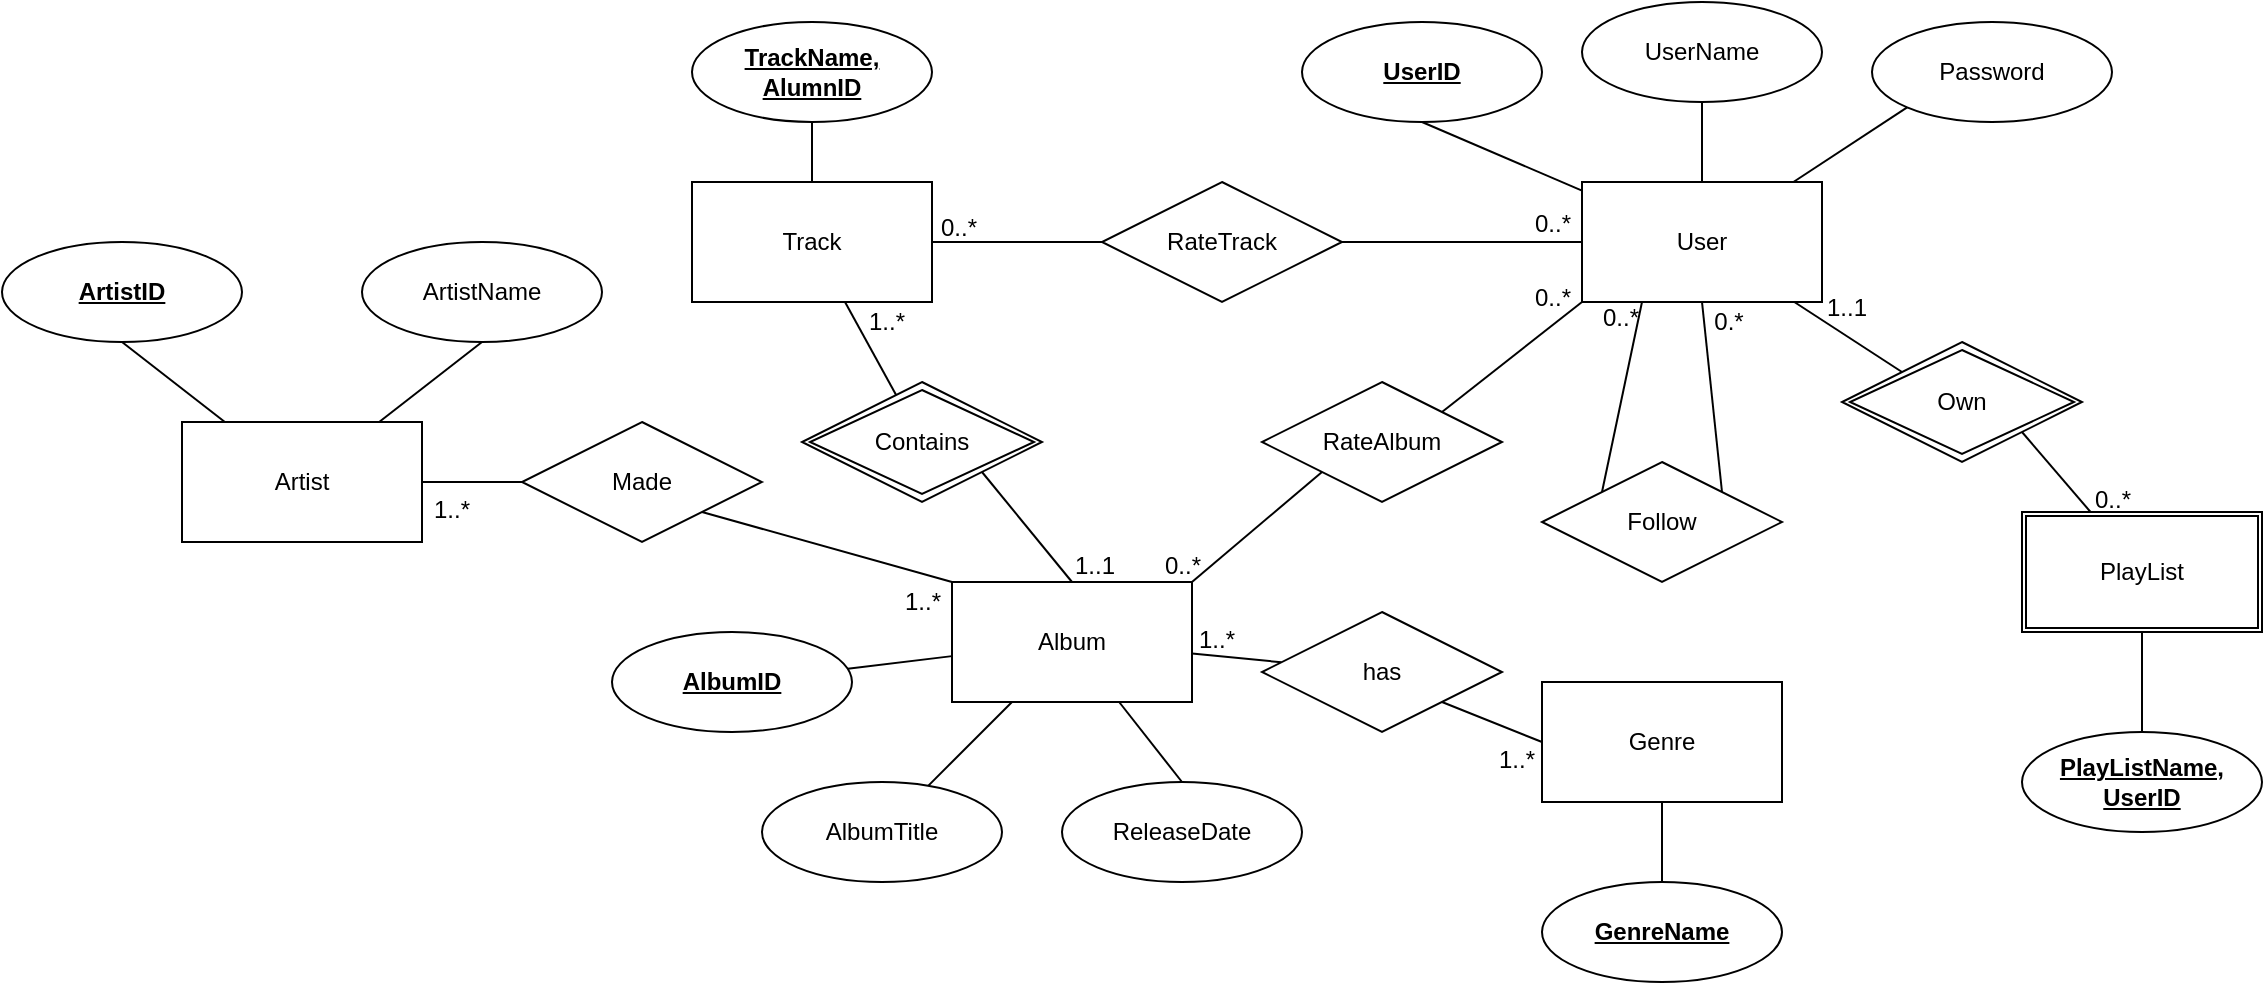 <mxfile version="21.6.5" type="device">
  <diagram id="R2lEEEUBdFMjLlhIrx00" name="Page-1">
    <mxGraphModel dx="1868" dy="554" grid="1" gridSize="10" guides="1" tooltips="1" connect="1" arrows="1" fold="1" page="1" pageScale="1" pageWidth="850" pageHeight="1100" math="0" shadow="0" extFonts="Permanent Marker^https://fonts.googleapis.com/css?family=Permanent+Marker">
      <root>
        <mxCell id="0" />
        <mxCell id="1" parent="0" />
        <mxCell id="_1_03TyXAIXI8CmlSwA5-1" value="User" style="whiteSpace=wrap;html=1;" vertex="1" parent="1">
          <mxGeometry x="60" y="240" width="120" height="60" as="geometry" />
        </mxCell>
        <mxCell id="_1_03TyXAIXI8CmlSwA5-10" style="edgeStyle=none;rounded=0;orthogonalLoop=1;jettySize=auto;html=1;exitX=0.5;exitY=1;exitDx=0;exitDy=0;endArrow=none;endFill=0;" edge="1" parent="1" source="_1_03TyXAIXI8CmlSwA5-2" target="_1_03TyXAIXI8CmlSwA5-1">
          <mxGeometry relative="1" as="geometry" />
        </mxCell>
        <mxCell id="_1_03TyXAIXI8CmlSwA5-2" value="UserID" style="ellipse;whiteSpace=wrap;html=1;fontStyle=5" vertex="1" parent="1">
          <mxGeometry x="-80" y="160" width="120" height="50" as="geometry" />
        </mxCell>
        <mxCell id="_1_03TyXAIXI8CmlSwA5-11" value="" style="edgeStyle=none;rounded=0;orthogonalLoop=1;jettySize=auto;html=1;endArrow=none;endFill=0;" edge="1" parent="1" source="_1_03TyXAIXI8CmlSwA5-4" target="_1_03TyXAIXI8CmlSwA5-1">
          <mxGeometry relative="1" as="geometry" />
        </mxCell>
        <mxCell id="_1_03TyXAIXI8CmlSwA5-4" value="UserName" style="ellipse;whiteSpace=wrap;html=1;" vertex="1" parent="1">
          <mxGeometry x="60" y="150" width="120" height="50" as="geometry" />
        </mxCell>
        <mxCell id="_1_03TyXAIXI8CmlSwA5-13" style="edgeStyle=none;rounded=0;orthogonalLoop=1;jettySize=auto;html=1;exitX=0;exitY=1;exitDx=0;exitDy=0;endArrow=none;endFill=0;" edge="1" parent="1" source="_1_03TyXAIXI8CmlSwA5-5" target="_1_03TyXAIXI8CmlSwA5-1">
          <mxGeometry relative="1" as="geometry" />
        </mxCell>
        <mxCell id="_1_03TyXAIXI8CmlSwA5-5" value="Password" style="ellipse;whiteSpace=wrap;html=1;" vertex="1" parent="1">
          <mxGeometry x="205" y="160" width="120" height="50" as="geometry" />
        </mxCell>
        <mxCell id="_1_03TyXAIXI8CmlSwA5-14" value="Album" style="whiteSpace=wrap;html=1;" vertex="1" parent="1">
          <mxGeometry x="-255" y="440" width="120" height="60" as="geometry" />
        </mxCell>
        <mxCell id="_1_03TyXAIXI8CmlSwA5-17" value="" style="edgeStyle=none;rounded=0;orthogonalLoop=1;jettySize=auto;html=1;endArrow=none;endFill=0;" edge="1" parent="1" source="_1_03TyXAIXI8CmlSwA5-18" target="_1_03TyXAIXI8CmlSwA5-14">
          <mxGeometry relative="1" as="geometry" />
        </mxCell>
        <mxCell id="_1_03TyXAIXI8CmlSwA5-18" value="AlbumID" style="ellipse;whiteSpace=wrap;html=1;fontStyle=5" vertex="1" parent="1">
          <mxGeometry x="-425" y="465" width="120" height="50" as="geometry" />
        </mxCell>
        <mxCell id="_1_03TyXAIXI8CmlSwA5-21" value="" style="edgeStyle=none;rounded=0;orthogonalLoop=1;jettySize=auto;html=1;endArrow=none;endFill=0;" edge="1" parent="1" source="_1_03TyXAIXI8CmlSwA5-20" target="_1_03TyXAIXI8CmlSwA5-14">
          <mxGeometry relative="1" as="geometry" />
        </mxCell>
        <mxCell id="_1_03TyXAIXI8CmlSwA5-20" value="AlbumTitle" style="ellipse;whiteSpace=wrap;html=1;" vertex="1" parent="1">
          <mxGeometry x="-350" y="540" width="120" height="50" as="geometry" />
        </mxCell>
        <mxCell id="_1_03TyXAIXI8CmlSwA5-23" style="edgeStyle=none;rounded=0;orthogonalLoop=1;jettySize=auto;html=1;exitX=0.5;exitY=0;exitDx=0;exitDy=0;endArrow=none;endFill=0;" edge="1" parent="1" source="_1_03TyXAIXI8CmlSwA5-22" target="_1_03TyXAIXI8CmlSwA5-14">
          <mxGeometry relative="1" as="geometry" />
        </mxCell>
        <mxCell id="_1_03TyXAIXI8CmlSwA5-22" value="ReleaseDate" style="ellipse;whiteSpace=wrap;html=1;" vertex="1" parent="1">
          <mxGeometry x="-200" y="540" width="120" height="50" as="geometry" />
        </mxCell>
        <mxCell id="_1_03TyXAIXI8CmlSwA5-31" value="Track" style="whiteSpace=wrap;html=1;" vertex="1" parent="1">
          <mxGeometry x="-385" y="240" width="120" height="60" as="geometry" />
        </mxCell>
        <mxCell id="_1_03TyXAIXI8CmlSwA5-34" style="edgeStyle=none;rounded=0;orthogonalLoop=1;jettySize=auto;html=1;exitX=0.5;exitY=0;exitDx=0;exitDy=0;endArrow=none;endFill=0;" edge="1" parent="1" source="_1_03TyXAIXI8CmlSwA5-35" target="_1_03TyXAIXI8CmlSwA5-31">
          <mxGeometry relative="1" as="geometry" />
        </mxCell>
        <mxCell id="_1_03TyXAIXI8CmlSwA5-35" value="&lt;b&gt;&lt;u&gt;TrackName,&lt;br&gt;AlumnID&lt;/u&gt;&lt;/b&gt;" style="ellipse;whiteSpace=wrap;html=1;" vertex="1" parent="1">
          <mxGeometry x="-385" y="160" width="120" height="50" as="geometry" />
        </mxCell>
        <mxCell id="_1_03TyXAIXI8CmlSwA5-36" value="PlayList" style="shape=ext;double=1;rounded=0;whiteSpace=wrap;html=1;" vertex="1" parent="1">
          <mxGeometry x="280" y="405" width="120" height="60" as="geometry" />
        </mxCell>
        <mxCell id="_1_03TyXAIXI8CmlSwA5-39" value="" style="edgeStyle=none;rounded=0;orthogonalLoop=1;jettySize=auto;html=1;endArrow=none;endFill=0;" edge="1" parent="1" source="_1_03TyXAIXI8CmlSwA5-38" target="_1_03TyXAIXI8CmlSwA5-36">
          <mxGeometry relative="1" as="geometry" />
        </mxCell>
        <mxCell id="_1_03TyXAIXI8CmlSwA5-38" value="&lt;b&gt;&lt;u&gt;PlayListName,&lt;br&gt;UserID&lt;/u&gt;&lt;/b&gt;" style="ellipse;whiteSpace=wrap;html=1;" vertex="1" parent="1">
          <mxGeometry x="280" y="515" width="120" height="50" as="geometry" />
        </mxCell>
        <mxCell id="_1_03TyXAIXI8CmlSwA5-43" style="edgeStyle=none;rounded=0;orthogonalLoop=1;jettySize=auto;html=1;exitX=1;exitY=1;exitDx=0;exitDy=0;endArrow=none;endFill=0;" edge="1" parent="1" source="_1_03TyXAIXI8CmlSwA5-42" target="_1_03TyXAIXI8CmlSwA5-36">
          <mxGeometry relative="1" as="geometry" />
        </mxCell>
        <mxCell id="_1_03TyXAIXI8CmlSwA5-44" style="edgeStyle=none;rounded=0;orthogonalLoop=1;jettySize=auto;html=1;exitX=0;exitY=0;exitDx=0;exitDy=0;endArrow=none;endFill=0;" edge="1" parent="1" source="_1_03TyXAIXI8CmlSwA5-42" target="_1_03TyXAIXI8CmlSwA5-1">
          <mxGeometry relative="1" as="geometry" />
        </mxCell>
        <mxCell id="_1_03TyXAIXI8CmlSwA5-42" value="Own" style="shape=rhombus;double=1;perimeter=rhombusPerimeter;whiteSpace=wrap;html=1;align=center;" vertex="1" parent="1">
          <mxGeometry x="190" y="320" width="120" height="60" as="geometry" />
        </mxCell>
        <mxCell id="_1_03TyXAIXI8CmlSwA5-47" value="" style="edgeStyle=none;rounded=0;orthogonalLoop=1;jettySize=auto;html=1;endArrow=none;endFill=0;" edge="1" parent="1" source="_1_03TyXAIXI8CmlSwA5-46" target="_1_03TyXAIXI8CmlSwA5-31">
          <mxGeometry relative="1" as="geometry" />
        </mxCell>
        <mxCell id="_1_03TyXAIXI8CmlSwA5-48" style="edgeStyle=none;rounded=0;orthogonalLoop=1;jettySize=auto;html=1;exitX=1;exitY=1;exitDx=0;exitDy=0;entryX=0.5;entryY=0;entryDx=0;entryDy=0;endArrow=none;endFill=0;" edge="1" parent="1" source="_1_03TyXAIXI8CmlSwA5-46" target="_1_03TyXAIXI8CmlSwA5-14">
          <mxGeometry relative="1" as="geometry" />
        </mxCell>
        <mxCell id="_1_03TyXAIXI8CmlSwA5-46" value="Contains" style="shape=rhombus;double=1;perimeter=rhombusPerimeter;whiteSpace=wrap;html=1;align=center;" vertex="1" parent="1">
          <mxGeometry x="-330" y="340" width="120" height="60" as="geometry" />
        </mxCell>
        <mxCell id="_1_03TyXAIXI8CmlSwA5-50" style="edgeStyle=none;rounded=0;orthogonalLoop=1;jettySize=auto;html=1;exitX=1;exitY=0.5;exitDx=0;exitDy=0;entryX=0;entryY=0.5;entryDx=0;entryDy=0;endArrow=none;endFill=0;" edge="1" parent="1" source="_1_03TyXAIXI8CmlSwA5-49" target="_1_03TyXAIXI8CmlSwA5-1">
          <mxGeometry relative="1" as="geometry" />
        </mxCell>
        <mxCell id="_1_03TyXAIXI8CmlSwA5-51" style="edgeStyle=none;rounded=0;orthogonalLoop=1;jettySize=auto;html=1;exitX=0;exitY=0.5;exitDx=0;exitDy=0;entryX=1;entryY=0.5;entryDx=0;entryDy=0;endArrow=none;endFill=0;" edge="1" parent="1" source="_1_03TyXAIXI8CmlSwA5-49" target="_1_03TyXAIXI8CmlSwA5-31">
          <mxGeometry relative="1" as="geometry" />
        </mxCell>
        <mxCell id="_1_03TyXAIXI8CmlSwA5-49" value="RateTrack" style="shape=rhombus;perimeter=rhombusPerimeter;whiteSpace=wrap;html=1;align=center;" vertex="1" parent="1">
          <mxGeometry x="-180" y="240" width="120" height="60" as="geometry" />
        </mxCell>
        <mxCell id="_1_03TyXAIXI8CmlSwA5-53" style="edgeStyle=none;rounded=0;orthogonalLoop=1;jettySize=auto;html=1;exitX=1;exitY=0;exitDx=0;exitDy=0;entryX=0;entryY=1;entryDx=0;entryDy=0;endArrow=none;endFill=0;" edge="1" parent="1" source="_1_03TyXAIXI8CmlSwA5-52" target="_1_03TyXAIXI8CmlSwA5-1">
          <mxGeometry relative="1" as="geometry" />
        </mxCell>
        <mxCell id="_1_03TyXAIXI8CmlSwA5-54" style="edgeStyle=none;rounded=0;orthogonalLoop=1;jettySize=auto;html=1;exitX=0;exitY=1;exitDx=0;exitDy=0;entryX=1;entryY=0;entryDx=0;entryDy=0;endArrow=none;endFill=0;" edge="1" parent="1" source="_1_03TyXAIXI8CmlSwA5-52" target="_1_03TyXAIXI8CmlSwA5-14">
          <mxGeometry relative="1" as="geometry" />
        </mxCell>
        <mxCell id="_1_03TyXAIXI8CmlSwA5-52" value="RateAlbum" style="shape=rhombus;perimeter=rhombusPerimeter;whiteSpace=wrap;html=1;align=center;" vertex="1" parent="1">
          <mxGeometry x="-100" y="340" width="120" height="60" as="geometry" />
        </mxCell>
        <mxCell id="_1_03TyXAIXI8CmlSwA5-58" style="edgeStyle=none;rounded=0;orthogonalLoop=1;jettySize=auto;html=1;exitX=0;exitY=0;exitDx=0;exitDy=0;entryX=0.25;entryY=1;entryDx=0;entryDy=0;endArrow=none;endFill=0;" edge="1" parent="1" source="_1_03TyXAIXI8CmlSwA5-55" target="_1_03TyXAIXI8CmlSwA5-1">
          <mxGeometry relative="1" as="geometry" />
        </mxCell>
        <mxCell id="_1_03TyXAIXI8CmlSwA5-59" style="edgeStyle=none;rounded=0;orthogonalLoop=1;jettySize=auto;html=1;exitX=1;exitY=0;exitDx=0;exitDy=0;endArrow=none;endFill=0;entryX=0.5;entryY=1;entryDx=0;entryDy=0;" edge="1" parent="1" source="_1_03TyXAIXI8CmlSwA5-55" target="_1_03TyXAIXI8CmlSwA5-1">
          <mxGeometry relative="1" as="geometry" />
        </mxCell>
        <mxCell id="_1_03TyXAIXI8CmlSwA5-55" value="Follow" style="shape=rhombus;perimeter=rhombusPerimeter;whiteSpace=wrap;html=1;align=center;" vertex="1" parent="1">
          <mxGeometry x="40" y="380" width="120" height="60" as="geometry" />
        </mxCell>
        <mxCell id="_1_03TyXAIXI8CmlSwA5-64" value="" style="edgeStyle=none;rounded=0;orthogonalLoop=1;jettySize=auto;html=1;endArrow=none;endFill=0;" edge="1" parent="1" source="_1_03TyXAIXI8CmlSwA5-62" target="_1_03TyXAIXI8CmlSwA5-63">
          <mxGeometry relative="1" as="geometry" />
        </mxCell>
        <mxCell id="_1_03TyXAIXI8CmlSwA5-62" value="Genre" style="whiteSpace=wrap;html=1;" vertex="1" parent="1">
          <mxGeometry x="40" y="490" width="120" height="60" as="geometry" />
        </mxCell>
        <mxCell id="_1_03TyXAIXI8CmlSwA5-63" value="&lt;b&gt;&lt;u&gt;GenreName&lt;/u&gt;&lt;/b&gt;" style="ellipse;whiteSpace=wrap;html=1;" vertex="1" parent="1">
          <mxGeometry x="40" y="590" width="120" height="50" as="geometry" />
        </mxCell>
        <mxCell id="_1_03TyXAIXI8CmlSwA5-66" value="" style="edgeStyle=none;rounded=0;orthogonalLoop=1;jettySize=auto;html=1;endArrow=none;endFill=0;" edge="1" parent="1" source="_1_03TyXAIXI8CmlSwA5-65" target="_1_03TyXAIXI8CmlSwA5-14">
          <mxGeometry relative="1" as="geometry" />
        </mxCell>
        <mxCell id="_1_03TyXAIXI8CmlSwA5-67" style="edgeStyle=none;rounded=0;orthogonalLoop=1;jettySize=auto;html=1;exitX=1;exitY=1;exitDx=0;exitDy=0;entryX=0;entryY=0.5;entryDx=0;entryDy=0;endArrow=none;endFill=0;" edge="1" parent="1" source="_1_03TyXAIXI8CmlSwA5-65" target="_1_03TyXAIXI8CmlSwA5-62">
          <mxGeometry relative="1" as="geometry" />
        </mxCell>
        <mxCell id="_1_03TyXAIXI8CmlSwA5-65" value="has" style="shape=rhombus;perimeter=rhombusPerimeter;whiteSpace=wrap;html=1;align=center;" vertex="1" parent="1">
          <mxGeometry x="-100" y="455" width="120" height="60" as="geometry" />
        </mxCell>
        <mxCell id="_1_03TyXAIXI8CmlSwA5-75" style="edgeStyle=none;rounded=0;orthogonalLoop=1;jettySize=auto;html=1;exitX=1;exitY=0.5;exitDx=0;exitDy=0;entryX=0;entryY=0.5;entryDx=0;entryDy=0;endArrow=none;endFill=0;" edge="1" parent="1" source="_1_03TyXAIXI8CmlSwA5-69" target="_1_03TyXAIXI8CmlSwA5-74">
          <mxGeometry relative="1" as="geometry" />
        </mxCell>
        <mxCell id="_1_03TyXAIXI8CmlSwA5-69" value="Artist" style="whiteSpace=wrap;html=1;" vertex="1" parent="1">
          <mxGeometry x="-640" y="360" width="120" height="60" as="geometry" />
        </mxCell>
        <mxCell id="_1_03TyXAIXI8CmlSwA5-72" style="edgeStyle=none;rounded=0;orthogonalLoop=1;jettySize=auto;html=1;exitX=0.5;exitY=1;exitDx=0;exitDy=0;endArrow=none;endFill=0;" edge="1" parent="1" source="_1_03TyXAIXI8CmlSwA5-70" target="_1_03TyXAIXI8CmlSwA5-69">
          <mxGeometry relative="1" as="geometry" />
        </mxCell>
        <mxCell id="_1_03TyXAIXI8CmlSwA5-70" value="ArtistID" style="ellipse;whiteSpace=wrap;html=1;fontStyle=5" vertex="1" parent="1">
          <mxGeometry x="-730" y="270" width="120" height="50" as="geometry" />
        </mxCell>
        <mxCell id="_1_03TyXAIXI8CmlSwA5-73" style="edgeStyle=none;rounded=0;orthogonalLoop=1;jettySize=auto;html=1;exitX=0.5;exitY=1;exitDx=0;exitDy=0;endArrow=none;endFill=0;" edge="1" parent="1" source="_1_03TyXAIXI8CmlSwA5-71" target="_1_03TyXAIXI8CmlSwA5-69">
          <mxGeometry relative="1" as="geometry" />
        </mxCell>
        <mxCell id="_1_03TyXAIXI8CmlSwA5-71" value="ArtistName" style="ellipse;whiteSpace=wrap;html=1;fontStyle=0" vertex="1" parent="1">
          <mxGeometry x="-550" y="270" width="120" height="50" as="geometry" />
        </mxCell>
        <mxCell id="_1_03TyXAIXI8CmlSwA5-76" style="edgeStyle=none;rounded=0;orthogonalLoop=1;jettySize=auto;html=1;exitX=1;exitY=1;exitDx=0;exitDy=0;entryX=0;entryY=0;entryDx=0;entryDy=0;endArrow=none;endFill=0;" edge="1" parent="1" source="_1_03TyXAIXI8CmlSwA5-74" target="_1_03TyXAIXI8CmlSwA5-14">
          <mxGeometry relative="1" as="geometry" />
        </mxCell>
        <mxCell id="_1_03TyXAIXI8CmlSwA5-74" value="Made" style="shape=rhombus;perimeter=rhombusPerimeter;whiteSpace=wrap;html=1;align=center;" vertex="1" parent="1">
          <mxGeometry x="-470" y="360" width="120" height="60" as="geometry" />
        </mxCell>
        <mxCell id="_1_03TyXAIXI8CmlSwA5-77" value="1..*" style="text;strokeColor=none;fillColor=none;spacingLeft=4;spacingRight=4;overflow=hidden;rotatable=0;points=[[0,0.5],[1,0.5]];portConstraint=eastwest;fontSize=12;whiteSpace=wrap;html=1;" vertex="1" parent="1">
          <mxGeometry x="-520" y="390" width="30" height="20" as="geometry" />
        </mxCell>
        <mxCell id="_1_03TyXAIXI8CmlSwA5-78" value="1..*" style="text;html=1;align=center;verticalAlign=middle;resizable=0;points=[];autosize=1;strokeColor=none;fillColor=none;" vertex="1" parent="1">
          <mxGeometry x="-290" y="435" width="40" height="30" as="geometry" />
        </mxCell>
        <mxCell id="_1_03TyXAIXI8CmlSwA5-79" value="1..*" style="text;html=1;align=center;verticalAlign=middle;resizable=0;points=[];autosize=1;strokeColor=none;fillColor=none;" vertex="1" parent="1">
          <mxGeometry x="-143" y="454" width="40" height="30" as="geometry" />
        </mxCell>
        <mxCell id="_1_03TyXAIXI8CmlSwA5-80" value="1..*" style="text;html=1;align=center;verticalAlign=middle;resizable=0;points=[];autosize=1;strokeColor=none;fillColor=none;" vertex="1" parent="1">
          <mxGeometry x="7" y="514" width="40" height="30" as="geometry" />
        </mxCell>
        <mxCell id="_1_03TyXAIXI8CmlSwA5-82" value="1..1" style="text;html=1;align=center;verticalAlign=middle;resizable=0;points=[];autosize=1;strokeColor=none;fillColor=none;" vertex="1" parent="1">
          <mxGeometry x="-204" y="417" width="40" height="30" as="geometry" />
        </mxCell>
        <mxCell id="_1_03TyXAIXI8CmlSwA5-83" value="1..*" style="text;html=1;align=center;verticalAlign=middle;resizable=0;points=[];autosize=1;strokeColor=none;fillColor=none;" vertex="1" parent="1">
          <mxGeometry x="-308" y="295" width="40" height="30" as="geometry" />
        </mxCell>
        <mxCell id="_1_03TyXAIXI8CmlSwA5-85" value="0..*" style="text;html=1;align=center;verticalAlign=middle;resizable=0;points=[];autosize=1;strokeColor=none;fillColor=none;" vertex="1" parent="1">
          <mxGeometry x="-160" y="417" width="40" height="30" as="geometry" />
        </mxCell>
        <mxCell id="_1_03TyXAIXI8CmlSwA5-86" value="0..*" style="text;html=1;align=center;verticalAlign=middle;resizable=0;points=[];autosize=1;strokeColor=none;fillColor=none;" vertex="1" parent="1">
          <mxGeometry x="25" y="283" width="40" height="30" as="geometry" />
        </mxCell>
        <mxCell id="_1_03TyXAIXI8CmlSwA5-87" value="0..*" style="text;html=1;align=center;verticalAlign=middle;resizable=0;points=[];autosize=1;strokeColor=none;fillColor=none;" vertex="1" parent="1">
          <mxGeometry x="59" y="293" width="40" height="30" as="geometry" />
        </mxCell>
        <mxCell id="_1_03TyXAIXI8CmlSwA5-88" value="0.*" style="text;html=1;align=center;verticalAlign=middle;resizable=0;points=[];autosize=1;strokeColor=none;fillColor=none;" vertex="1" parent="1">
          <mxGeometry x="113" y="295" width="40" height="30" as="geometry" />
        </mxCell>
        <mxCell id="_1_03TyXAIXI8CmlSwA5-89" value="1..1" style="text;html=1;align=center;verticalAlign=middle;resizable=0;points=[];autosize=1;strokeColor=none;fillColor=none;" vertex="1" parent="1">
          <mxGeometry x="172" y="288" width="40" height="30" as="geometry" />
        </mxCell>
        <mxCell id="_1_03TyXAIXI8CmlSwA5-90" value="0..*" style="text;html=1;align=center;verticalAlign=middle;resizable=0;points=[];autosize=1;strokeColor=none;fillColor=none;" vertex="1" parent="1">
          <mxGeometry x="305" y="384" width="40" height="30" as="geometry" />
        </mxCell>
        <mxCell id="_1_03TyXAIXI8CmlSwA5-91" value="0..*" style="text;html=1;align=center;verticalAlign=middle;resizable=0;points=[];autosize=1;strokeColor=none;fillColor=none;" vertex="1" parent="1">
          <mxGeometry x="-272" y="248" width="40" height="30" as="geometry" />
        </mxCell>
        <mxCell id="_1_03TyXAIXI8CmlSwA5-92" value="0..*" style="text;html=1;align=center;verticalAlign=middle;resizable=0;points=[];autosize=1;strokeColor=none;fillColor=none;" vertex="1" parent="1">
          <mxGeometry x="25" y="246" width="40" height="30" as="geometry" />
        </mxCell>
      </root>
    </mxGraphModel>
  </diagram>
</mxfile>

